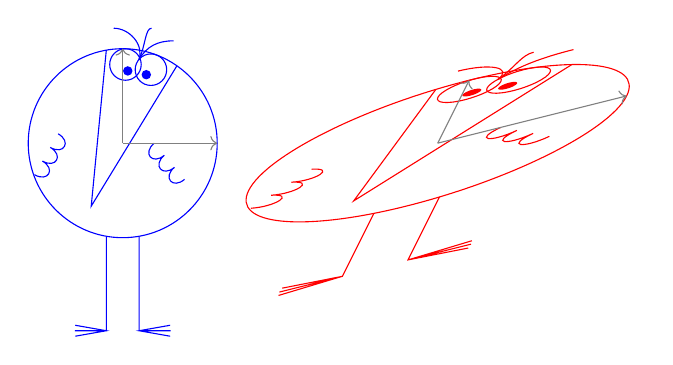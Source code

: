 \begin{tikzpicture}[scale=0.4]

\newcommand\mafigure{\draw[->, gray] (0,0)--(3,0); \draw[->, gray] (0,0)--(0,3);}

\newcommand*\shadok{
\draw circle (3);
\draw (69:2.5) circle (0.5);
\draw (88:2.5) circle (0.5);
\draw (100:3)--(-1,-2)--(55:3);
\fill (71:2.3) circle (0.15);
\fill (86:2.3) circle (0.15);
\draw (-100:3)--++(0,-3)--++(180:1)--++(180:-1)--++(170:1)--++(170:-1)--++(190:1);
\draw (-80:3)--++(0,-3)--++(180:-1)--++(180:1)--++(170:-1)--++(170:1)--++(190:-1);
\draw (79:2.7) .. controls +(60:.5) and +(180:.5) .. +(1.1,.6);
\draw (79:2.7) .. controls +(65:.5) and +(180:.2) .. +(.4,1);
\draw (79:2.7) .. controls +(70:.5) and +(0:.5) .. +(-.8,1);

\begin{scope}[xshift=1cm,rotate=-50, scale=0.5]
\draw (0,0)..controls +(-90:1) and +(-90:1) .. ++(1,0)..controls +(-90:1) and +(-90:1)..++(1,0)..controls +(-90:1) and +(-90:1)..++(1,0);
\end{scope}
\begin{scope}[xshift=-2.8cm, yshift=-1cm, rotate=60, scale=0.5]
\draw (0,0)..controls +(-90:1) and +(-90:1) .. ++(1,0)..controls +(-90:1) and +(-90:1)..++(1,0)..controls +(-90:1) and +(-90:1)..++(1,0);
\end{scope}
}




\begin{scope}[blue]
  \shadok;
  \mafigure;
\end{scope}

%  \draw[red] (0,0)--(2,0.5)--(2.333,1.166)--(0.333,0.666)--cycle;
\begin{scope}[cm={2,0.5,0.333,0.666,(10,0)},red]
  \shadok;
  \mafigure;
\end{scope}
% 
%  \node at (0,0)[below] {$(0,0)$};  
%  \node at (1,0)[below] {$(1,0)$};  
%  \node at (0,1)[left] {$(0,1)$};  
%  \node at (2,0.5)[below] {$(a,c)$};  
%  \node at (0.333,0.666)[left] {$(b,d)$}; 
\end{tikzpicture}
